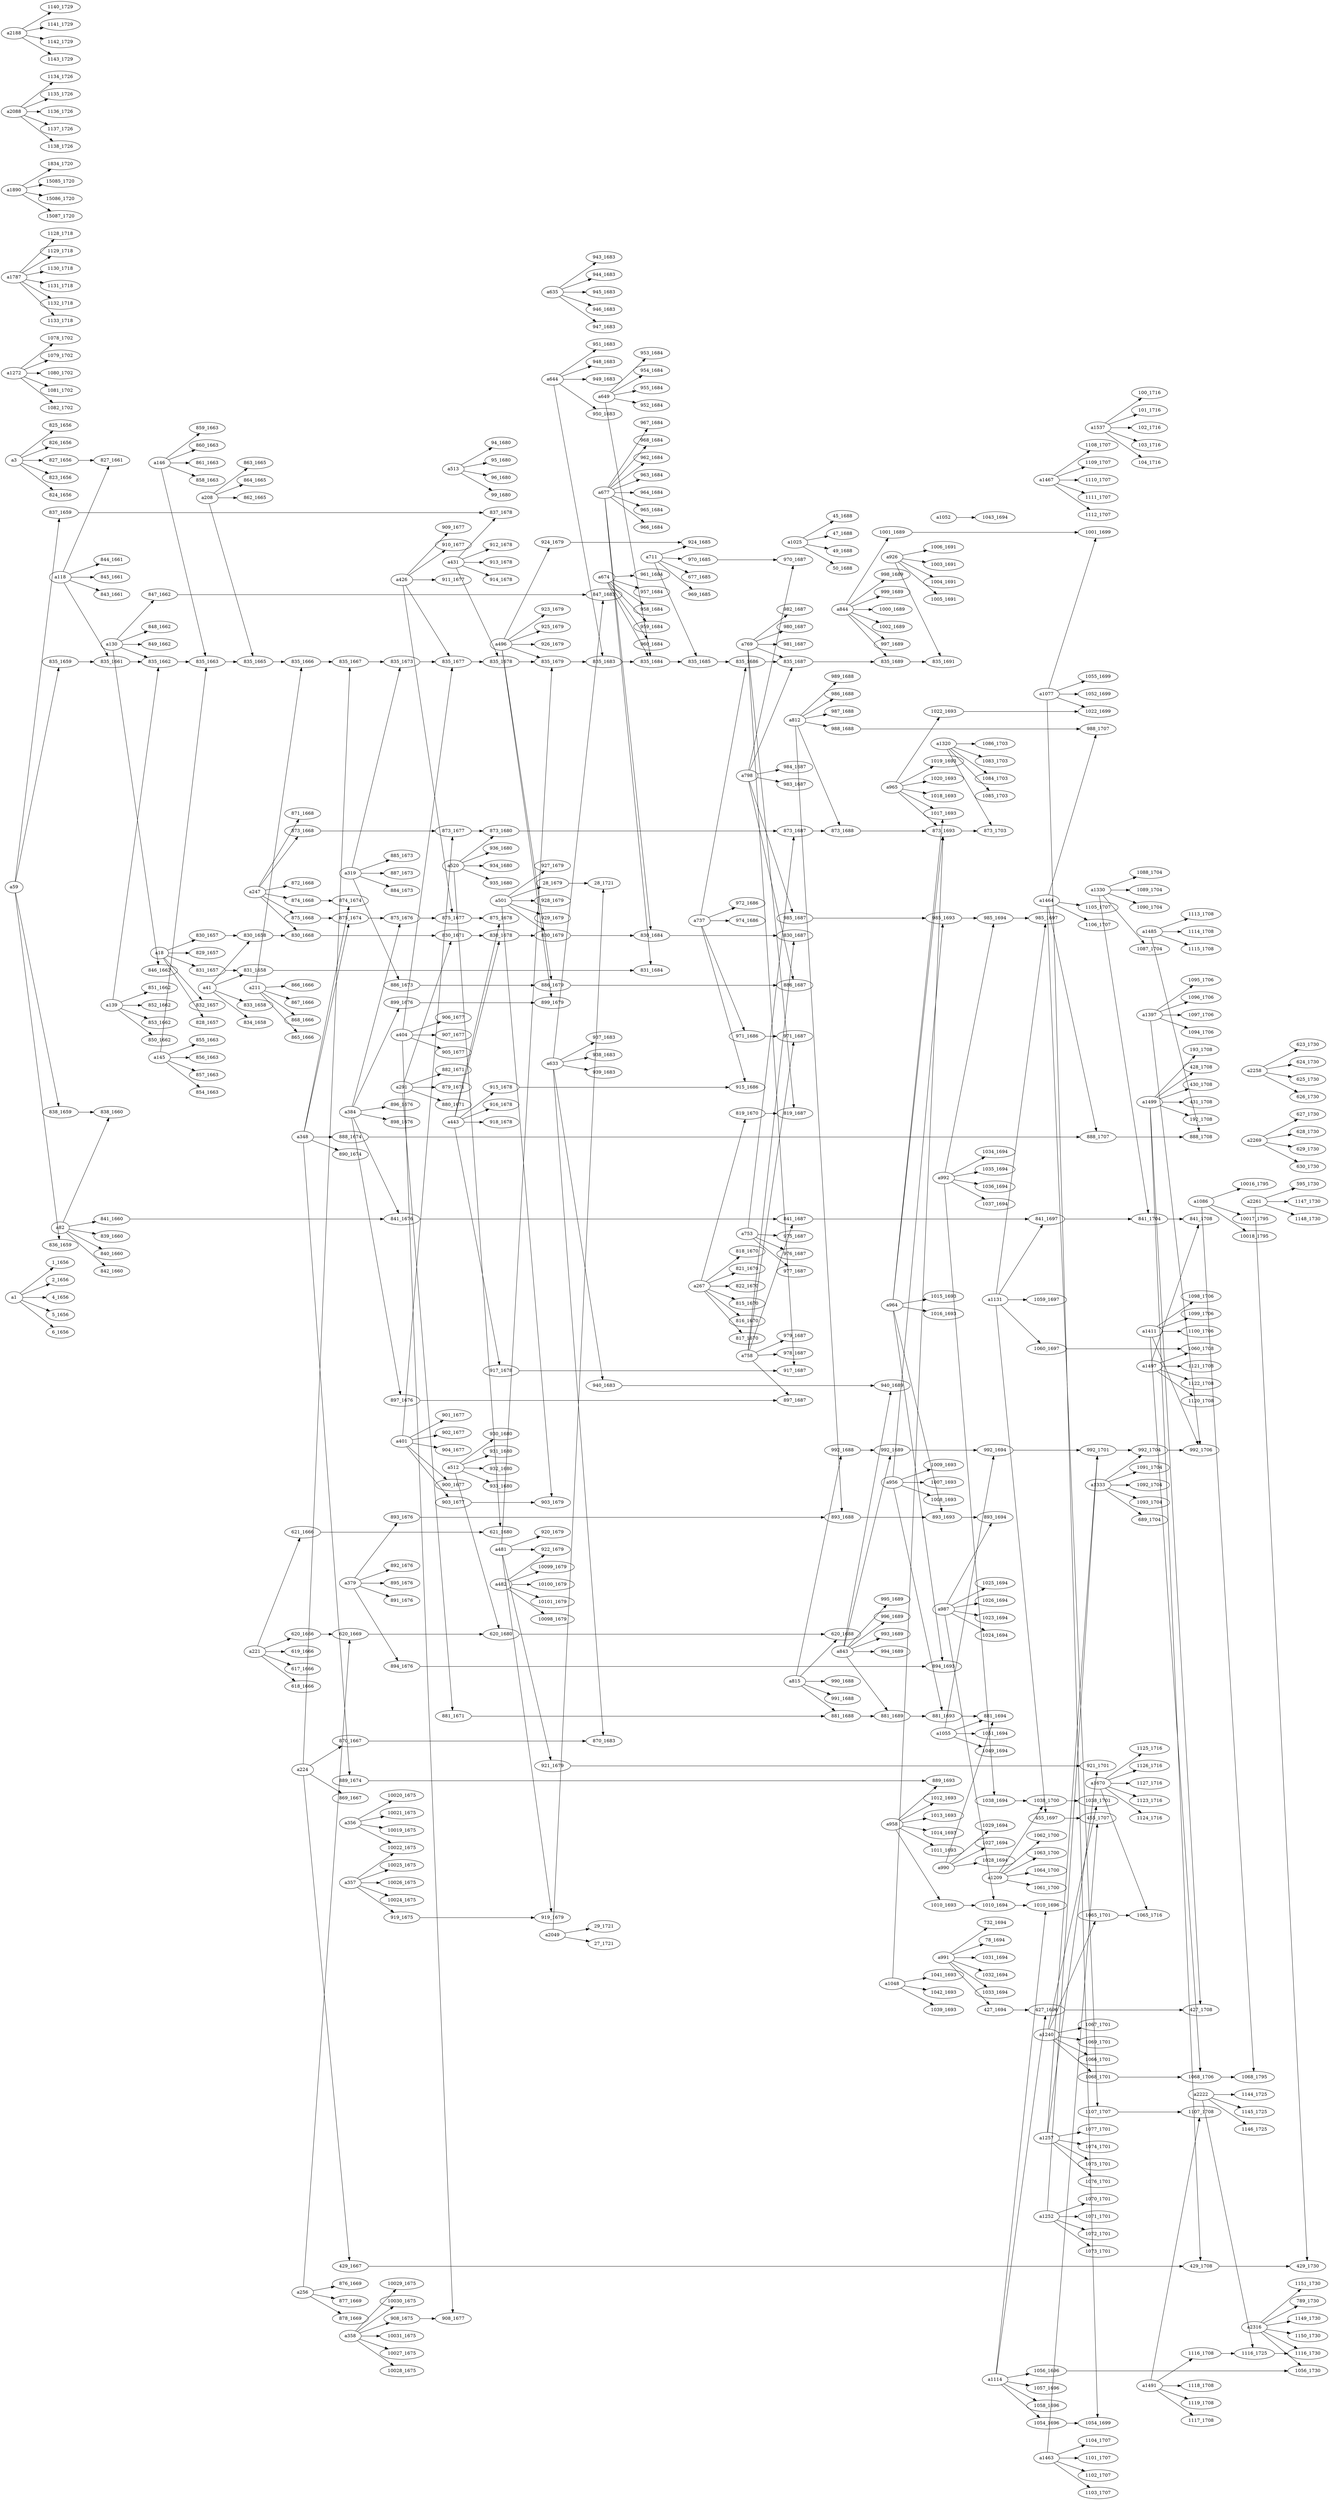 digraph G {
rankdir=LR;
splines=false;
a1 -> "1_1656";
a1 -> "2_1656";
a1 -> "4_1656";
a1 -> "5_1656";
a1 -> "6_1656";
a3 -> "823_1656";
a3 -> "824_1656";
a3 -> "825_1656";
a3 -> "826_1656";
a3 -> "827_1656";
subgraph  {
rank=same;
a1;
a3;
}

subgraph  {
rank=same;
"1_1656" [group=1];
"2_1656" [group=2];
"4_1656" [group=4];
"5_1656" [group=5];
"6_1656" [group=6];
"823_1656" [group=823];
"824_1656" [group=824];
"825_1656" [group=825];
"826_1656" [group=826];
"827_1656" [group=827];
}

a18 -> "828_1657";
a18 -> "829_1657";
a18 -> "830_1657";
a18 -> "831_1657";
a18 -> "832_1657";
subgraph  {
rank=same;
a18;
}

subgraph  {
rank=same;
"828_1657" [group=828];
"829_1657" [group=829];
"830_1657" [group=830];
"831_1657" [group=831];
"832_1657" [group=832];
}

a41 -> "830_1658";
a41 -> "831_1658";
a41 -> "833_1658";
a41 -> "834_1658";
subgraph  {
rank=same;
a41;
}

subgraph  {
rank=same;
"830_1658" [group=830];
"831_1658" [group=831];
"833_1658" [group=833];
"834_1658" [group=834];
}

a59 -> "835_1659";
a59 -> "836_1659";
a59 -> "837_1659";
a59 -> "838_1659";
subgraph  {
rank=same;
a59;
}

subgraph  {
rank=same;
"835_1659" [group=835];
"836_1659" [group=836];
"837_1659" [group=837];
"838_1659" [group=838];
}

a82 -> "838_1660";
a82 -> "839_1660";
a82 -> "840_1660";
a82 -> "841_1660";
a82 -> "842_1660";
subgraph  {
rank=same;
a82;
}

subgraph  {
rank=same;
"838_1660" [group=838];
"839_1660" [group=839];
"840_1660" [group=840];
"841_1660" [group=841];
"842_1660" [group=842];
}

a118 -> "827_1661";
a118 -> "835_1661";
a118 -> "843_1661";
a118 -> "844_1661";
a118 -> "845_1661";
subgraph  {
rank=same;
a118;
}

subgraph  {
rank=same;
"827_1661" [group=827];
"835_1661" [group=835];
"843_1661" [group=843];
"844_1661" [group=844];
"845_1661" [group=845];
}

a139 -> "835_1662";
a139 -> "850_1662";
a139 -> "851_1662";
a139 -> "852_1662";
a139 -> "853_1662";
a130 -> "835_1662";
a130 -> "846_1662";
a130 -> "847_1662";
a130 -> "848_1662";
a130 -> "849_1662";
subgraph  {
rank=same;
a139;
a130;
}

subgraph  {
rank=same;
"835_1662" [group=835];
"850_1662" [group=850];
"851_1662" [group=851];
"852_1662" [group=852];
"853_1662" [group=853];
"835_1662" [group=835];
"846_1662" [group=846];
"847_1662" [group=847];
"848_1662" [group=848];
"849_1662" [group=849];
}

a146 -> "835_1663";
a146 -> "858_1663";
a146 -> "859_1663";
a146 -> "860_1663";
a146 -> "861_1663";
a145 -> "835_1663";
a145 -> "854_1663";
a145 -> "855_1663";
a145 -> "856_1663";
a145 -> "857_1663";
subgraph  {
rank=same;
a146;
a145;
}

subgraph  {
rank=same;
"835_1663" [group=835];
"858_1663" [group=858];
"859_1663" [group=859];
"860_1663" [group=860];
"861_1663" [group=861];
"835_1663" [group=835];
"854_1663" [group=854];
"855_1663" [group=855];
"856_1663" [group=856];
"857_1663" [group=857];
}

a208 -> "835_1665";
a208 -> "862_1665";
a208 -> "863_1665";
a208 -> "864_1665";
subgraph  {
rank=same;
a208;
}

subgraph  {
rank=same;
"835_1665" [group=835];
"862_1665" [group=862];
"863_1665" [group=863];
"864_1665" [group=864];
}

a211 -> "835_1666";
a211 -> "865_1666";
a211 -> "866_1666";
a211 -> "867_1666";
a211 -> "868_1666";
a221 -> "617_1666";
a221 -> "618_1666";
a221 -> "619_1666";
a221 -> "620_1666";
a221 -> "621_1666";
subgraph  {
rank=same;
a211;
a221;
}

subgraph  {
rank=same;
"835_1666" [group=835];
"865_1666" [group=865];
"866_1666" [group=866];
"867_1666" [group=867];
"868_1666" [group=868];
"617_1666" [group=617];
"618_1666" [group=618];
"619_1666" [group=619];
"620_1666" [group=620];
"621_1666" [group=621];
}

a224 -> "835_1667";
a224 -> "429_1667";
a224 -> "869_1667";
a224 -> "870_1667";
subgraph  {
rank=same;
a224;
}

subgraph  {
rank=same;
"835_1667" [group=835];
"429_1667" [group=429];
"869_1667" [group=869];
"870_1667" [group=870];
}

a247 -> "830_1668";
a247 -> "871_1668";
a247 -> "872_1668";
a247 -> "873_1668";
a247 -> "874_1668";
a247 -> "875_1668";
subgraph  {
rank=same;
a247;
}

subgraph  {
rank=same;
"830_1668" [group=830];
"871_1668" [group=871];
"872_1668" [group=872];
"873_1668" [group=873];
"874_1668" [group=874];
"875_1668" [group=875];
}

a256 -> "620_1669";
a256 -> "876_1669";
a256 -> "877_1669";
a256 -> "878_1669";
subgraph  {
rank=same;
a256;
}

subgraph  {
rank=same;
"620_1669" [group=620];
"876_1669" [group=876];
"877_1669" [group=877];
"878_1669" [group=878];
}

a267 -> "815_1670";
a267 -> "816_1670";
a267 -> "817_1670";
a267 -> "818_1670";
a267 -> "819_1670";
a267 -> "821_1670";
a267 -> "822_1670";
subgraph  {
rank=same;
a267;
}

subgraph  {
rank=same;
"815_1670" [group=815];
"816_1670" [group=816];
"817_1670" [group=817];
"818_1670" [group=818];
"819_1670" [group=819];
"821_1670" [group=821];
"822_1670" [group=822];
}

a291 -> "830_1671";
a291 -> "879_1671";
a291 -> "880_1671";
a291 -> "881_1671";
a291 -> "882_1671";
subgraph  {
rank=same;
a291;
}

subgraph  {
rank=same;
"830_1671" [group=830];
"879_1671" [group=879];
"880_1671" [group=880];
"881_1671" [group=881];
"882_1671" [group=882];
}

a319 -> "835_1673";
a319 -> "884_1673";
a319 -> "885_1673";
a319 -> "886_1673";
a319 -> "887_1673";
subgraph  {
rank=same;
a319;
}

subgraph  {
rank=same;
"835_1673" [group=835];
"884_1673" [group=884];
"885_1673" [group=885];
"886_1673" [group=886];
"887_1673" [group=887];
}

a348 -> "874_1674";
a348 -> "875_1674";
a348 -> "888_1674";
a348 -> "889_1674";
a348 -> "890_1674";
subgraph  {
rank=same;
a348;
}

subgraph  {
rank=same;
"874_1674" [group=874];
"875_1674" [group=875];
"888_1674" [group=888];
"889_1674" [group=889];
"890_1674" [group=890];
}

a357 -> "10022_1675";
a357 -> "10024_1675";
a357 -> "10025_1675";
a357 -> "919_1675";
a357 -> "10026_1675";
a358 -> "10027_1675";
a358 -> "10028_1675";
a358 -> "10029_1675";
a358 -> "10030_1675";
a358 -> "10031_1675";
a358 -> "908_1675";
a356 -> "10019_1675";
a356 -> "10020_1675";
a356 -> "10021_1675";
a356 -> "10022_1675";
subgraph  {
rank=same;
a357;
a358;
a356;
}

subgraph  {
rank=same;
"10022_1675" [group=10022];
"10024_1675" [group=10024];
"10025_1675" [group=10025];
"919_1675" [group=919];
"10026_1675" [group=10026];
"10027_1675" [group=10027];
"10028_1675" [group=10028];
"10029_1675" [group=10029];
"10030_1675" [group=10030];
"10031_1675" [group=10031];
"908_1675" [group=908];
"10019_1675" [group=10019];
"10020_1675" [group=10020];
"10021_1675" [group=10021];
"10022_1675" [group=10022];
}

a379 -> "891_1676";
a379 -> "892_1676";
a379 -> "893_1676";
a379 -> "894_1676";
a379 -> "895_1676";
a384 -> "841_1676";
a384 -> "875_1676";
a384 -> "896_1676";
a384 -> "897_1676";
a384 -> "898_1676";
a384 -> "899_1676";
subgraph  {
rank=same;
a379;
a384;
}

subgraph  {
rank=same;
"891_1676" [group=891];
"892_1676" [group=892];
"893_1676" [group=893];
"894_1676" [group=894];
"895_1676" [group=895];
"841_1676" [group=841];
"875_1676" [group=875];
"896_1676" [group=896];
"897_1676" [group=897];
"898_1676" [group=898];
"899_1676" [group=899];
}

a401 -> "873_1677";
a401 -> "900_1677";
a401 -> "901_1677";
a401 -> "902_1677";
a401 -> "903_1677";
a401 -> "904_1677";
a426 -> "835_1677";
a426 -> "875_1677";
a426 -> "909_1677";
a426 -> "910_1677";
a426 -> "911_1677";
a404 -> "835_1677";
a404 -> "908_1677";
a404 -> "905_1677";
a404 -> "906_1677";
a404 -> "907_1677";
subgraph  {
rank=same;
a401;
a426;
a404;
}

subgraph  {
rank=same;
"873_1677" [group=873];
"900_1677" [group=900];
"901_1677" [group=901];
"902_1677" [group=902];
"903_1677" [group=903];
"904_1677" [group=904];
"835_1677" [group=835];
"875_1677" [group=875];
"909_1677" [group=909];
"910_1677" [group=910];
"911_1677" [group=911];
"835_1677" [group=835];
"908_1677" [group=908];
"905_1677" [group=905];
"906_1677" [group=906];
"907_1677" [group=907];
}

a443 -> "830_1678";
a443 -> "875_1678";
a443 -> "915_1678";
a443 -> "916_1678";
a443 -> "917_1678";
a443 -> "918_1678";
a431 -> "835_1678";
a431 -> "837_1678";
a431 -> "912_1678";
a431 -> "913_1678";
a431 -> "914_1678";
subgraph  {
rank=same;
a443;
a431;
}

subgraph  {
rank=same;
"830_1678" [group=830];
"875_1678" [group=875];
"915_1678" [group=915];
"916_1678" [group=916];
"917_1678" [group=917];
"918_1678" [group=918];
"835_1678" [group=835];
"837_1678" [group=837];
"912_1678" [group=912];
"913_1678" [group=913];
"914_1678" [group=914];
}

a481 -> "835_1679";
a481 -> "919_1679";
a481 -> "920_1679";
a481 -> "921_1679";
a481 -> "922_1679";
a501 -> "830_1679";
a501 -> "903_1679";
a501 -> "927_1679";
a501 -> "28_1679";
a501 -> "928_1679";
a501 -> "929_1679";
a496 -> "835_1679";
a496 -> "886_1679";
a496 -> "899_1679";
a496 -> "923_1679";
a496 -> "924_1679";
a496 -> "925_1679";
a496 -> "926_1679";
a482 -> "922_1679";
a482 -> "10098_1679";
a482 -> "10099_1679";
a482 -> "10100_1679";
a482 -> "10101_1679";
subgraph  {
rank=same;
a481;
a501;
a496;
a482;
}

subgraph  {
rank=same;
"835_1679" [group=835];
"919_1679" [group=919];
"920_1679" [group=920];
"921_1679" [group=921];
"922_1679" [group=922];
"830_1679" [group=830];
"903_1679" [group=903];
"927_1679" [group=927];
"28_1679" [group=28];
"928_1679" [group=928];
"929_1679" [group=929];
"835_1679" [group=835];
"886_1679" [group=886];
"899_1679" [group=899];
"923_1679" [group=923];
"924_1679" [group=924];
"925_1679" [group=925];
"926_1679" [group=926];
"922_1679" [group=922];
"10098_1679" [group=10098];
"10099_1679" [group=10099];
"10100_1679" [group=10100];
"10101_1679" [group=10101];
}

a512 -> "620_1680";
a512 -> "930_1680";
a512 -> "931_1680";
a512 -> "932_1680";
a512 -> "933_1680";
a520 -> "621_1680";
a520 -> "873_1680";
a520 -> "934_1680";
a520 -> "935_1680";
a520 -> "936_1680";
a513 -> "94_1680";
a513 -> "95_1680";
a513 -> "96_1680";
a513 -> "99_1680";
subgraph  {
rank=same;
a512;
a520;
a513;
}

subgraph  {
rank=same;
"620_1680" [group=620];
"930_1680" [group=930];
"931_1680" [group=931];
"932_1680" [group=932];
"933_1680" [group=933];
"621_1680" [group=621];
"873_1680" [group=873];
"934_1680" [group=934];
"935_1680" [group=935];
"936_1680" [group=936];
"94_1680" [group=94];
"95_1680" [group=95];
"96_1680" [group=96];
"99_1680" [group=99];
}

a644 -> "835_1683";
a644 -> "948_1683";
a644 -> "949_1683";
a644 -> "950_1683";
a644 -> "951_1683";
a635 -> "943_1683";
a635 -> "944_1683";
a635 -> "945_1683";
a635 -> "946_1683";
a635 -> "947_1683";
a633 -> "847_1683";
a633 -> "870_1683";
a633 -> "937_1683";
a633 -> "938_1683";
a633 -> "939_1683";
a633 -> "940_1683";
subgraph  {
rank=same;
a644;
a635;
a633;
}

subgraph  {
rank=same;
"835_1683" [group=835];
"948_1683" [group=948];
"949_1683" [group=949];
"950_1683" [group=950];
"951_1683" [group=951];
"943_1683" [group=943];
"944_1683" [group=944];
"945_1683" [group=945];
"946_1683" [group=946];
"947_1683" [group=947];
"847_1683" [group=847];
"870_1683" [group=870];
"937_1683" [group=937];
"938_1683" [group=938];
"939_1683" [group=939];
"940_1683" [group=940];
}

a649 -> "835_1684";
a649 -> "952_1684";
a649 -> "953_1684";
a649 -> "954_1684";
a649 -> "955_1684";
a674 -> "835_1684";
a674 -> "957_1684";
a674 -> "958_1684";
a674 -> "959_1684";
a674 -> "960_1684";
a674 -> "961_1684";
a677 -> "830_1684";
a677 -> "831_1684";
a677 -> "962_1684";
a677 -> "963_1684";
a677 -> "964_1684";
a677 -> "965_1684";
a677 -> "966_1684";
a677 -> "967_1684";
a677 -> "968_1684";
subgraph  {
rank=same;
a649;
a674;
a677;
}

subgraph  {
rank=same;
"835_1684" [group=835];
"952_1684" [group=952];
"953_1684" [group=953];
"954_1684" [group=954];
"955_1684" [group=955];
"835_1684" [group=835];
"957_1684" [group=957];
"958_1684" [group=958];
"959_1684" [group=959];
"960_1684" [group=960];
"961_1684" [group=961];
"830_1684" [group=830];
"831_1684" [group=831];
"962_1684" [group=962];
"963_1684" [group=963];
"964_1684" [group=964];
"965_1684" [group=965];
"966_1684" [group=966];
"967_1684" [group=967];
"968_1684" [group=968];
}

a711 -> "835_1685";
a711 -> "924_1685";
a711 -> "969_1685";
a711 -> "970_1685";
a711 -> "677_1685";
subgraph  {
rank=same;
a711;
}

subgraph  {
rank=same;
"835_1685" [group=835];
"924_1685" [group=924];
"969_1685" [group=969];
"970_1685" [group=970];
"677_1685" [group=677];
}

a737 -> "835_1686";
a737 -> "915_1686";
a737 -> "971_1686";
a737 -> "972_1686";
a737 -> "974_1686";
subgraph  {
rank=same;
a737;
}

subgraph  {
rank=same;
"835_1686" [group=835];
"915_1686" [group=915];
"971_1686" [group=971];
"972_1686" [group=972];
"974_1686" [group=974];
}

a769 -> "835_1687";
a769 -> "819_1687";
a769 -> "917_1687";
a769 -> "980_1687";
a769 -> "981_1687";
a769 -> "982_1687";
a753 -> "873_1687";
a753 -> "975_1687";
a753 -> "976_1687";
a753 -> "977_1687";
a758 -> "830_1687";
a758 -> "841_1687";
a758 -> "897_1687";
a758 -> "971_1687";
a758 -> "978_1687";
a758 -> "979_1687";
a798 -> "835_1687";
a798 -> "886_1687";
a798 -> "970_1687";
a798 -> "983_1687";
a798 -> "984_1687";
a798 -> "985_1687";
subgraph  {
rank=same;
a769;
a753;
a758;
a798;
}

subgraph  {
rank=same;
"835_1687" [group=835];
"819_1687" [group=819];
"917_1687" [group=917];
"980_1687" [group=980];
"981_1687" [group=981];
"982_1687" [group=982];
"873_1687" [group=873];
"975_1687" [group=975];
"976_1687" [group=976];
"977_1687" [group=977];
"830_1687" [group=830];
"841_1687" [group=841];
"897_1687" [group=897];
"971_1687" [group=971];
"978_1687" [group=978];
"979_1687" [group=979];
"835_1687" [group=835];
"886_1687" [group=886];
"970_1687" [group=970];
"983_1687" [group=983];
"984_1687" [group=984];
"985_1687" [group=985];
}

a812 -> "873_1688";
a812 -> "893_1688";
a812 -> "986_1688";
a812 -> "987_1688";
a812 -> "988_1688";
a812 -> "989_1688";
a1025 -> "45_1688";
a1025 -> "47_1688";
a1025 -> "49_1688";
a1025 -> "50_1688";
a815 -> "620_1688";
a815 -> "881_1688";
a815 -> "990_1688";
a815 -> "991_1688";
a815 -> "992_1688";
subgraph  {
rank=same;
a812;
a1025;
a815;
}

subgraph  {
rank=same;
"873_1688" [group=873];
"893_1688" [group=893];
"986_1688" [group=986];
"987_1688" [group=987];
"988_1688" [group=988];
"989_1688" [group=989];
"45_1688" [group=45];
"47_1688" [group=47];
"49_1688" [group=49];
"50_1688" [group=50];
"620_1688" [group=620];
"881_1688" [group=881];
"990_1688" [group=990];
"991_1688" [group=991];
"992_1688" [group=992];
}

a843 -> "881_1689";
a843 -> "940_1689";
a843 -> "992_1689";
a843 -> "993_1689";
a843 -> "994_1689";
a843 -> "995_1689";
a843 -> "996_1689";
a844 -> "835_1689";
a844 -> "997_1689";
a844 -> "998_1689";
a844 -> "999_1689";
a844 -> "1000_1689";
a844 -> "1001_1689";
a844 -> "1002_1689";
subgraph  {
rank=same;
a843;
a844;
}

subgraph  {
rank=same;
"881_1689" [group=881];
"940_1689" [group=940];
"992_1689" [group=992];
"993_1689" [group=993];
"994_1689" [group=994];
"995_1689" [group=995];
"996_1689" [group=996];
"835_1689" [group=835];
"997_1689" [group=997];
"998_1689" [group=998];
"999_1689" [group=999];
"1000_1689" [group=1000];
"1001_1689" [group=1001];
"1002_1689" [group=1002];
}

a926 -> "835_1691";
a926 -> "1003_1691";
a926 -> "1004_1691";
a926 -> "1005_1691";
a926 -> "1006_1691";
subgraph  {
rank=same;
a926;
}

subgraph  {
rank=same;
"835_1691" [group=835];
"1003_1691" [group=1003];
"1004_1691" [group=1004];
"1005_1691" [group=1005];
"1006_1691" [group=1006];
}

a965 -> "873_1693";
a965 -> "1017_1693";
a965 -> "1018_1693";
a965 -> "1019_1693";
a965 -> "1020_1693";
a965 -> "1022_1693";
a956 -> "881_1693";
a956 -> "985_1693";
a956 -> "1007_1693";
a956 -> "1008_1693";
a956 -> "1009_1693";
a964 -> "873_1693";
a964 -> "893_1693";
a964 -> "894_1693";
a964 -> "1015_1693";
a964 -> "1016_1693";
a964 -> "1017_1693";
a958 -> "889_1693";
a958 -> "1010_1693";
a958 -> "1011_1693";
a958 -> "1012_1693";
a958 -> "1013_1693";
a958 -> "1014_1693";
a1048 -> "873_1693";
a1048 -> "1039_1693";
a1048 -> "1041_1693";
a1048 -> "1042_1693";
subgraph  {
rank=same;
a965;
a956;
a964;
a958;
a1048;
}

subgraph  {
rank=same;
"873_1693" [group=873];
"1017_1693" [group=1017];
"1018_1693" [group=1018];
"1019_1693" [group=1019];
"1020_1693" [group=1020];
"1022_1693" [group=1022];
"881_1693" [group=881];
"985_1693" [group=985];
"1007_1693" [group=1007];
"1008_1693" [group=1008];
"1009_1693" [group=1009];
"873_1693" [group=873];
"893_1693" [group=893];
"894_1693" [group=894];
"1015_1693" [group=1015];
"1016_1693" [group=1016];
"1017_1693" [group=1017];
"889_1693" [group=889];
"1010_1693" [group=1010];
"1011_1693" [group=1011];
"1012_1693" [group=1012];
"1013_1693" [group=1013];
"1014_1693" [group=1014];
"873_1693" [group=873];
"1039_1693" [group=1039];
"1041_1693" [group=1041];
"1042_1693" [group=1042];
}

a1055 -> "881_1694";
a1055 -> "992_1694";
a1055 -> "1049_1694";
a1055 -> "1051_1694";
a990 -> "881_1694";
a990 -> "1027_1694";
a990 -> "1028_1694";
a990 -> "1029_1694";
a987 -> "893_1694";
a987 -> "1010_1694";
a987 -> "1023_1694";
a987 -> "1024_1694";
a987 -> "1025_1694";
a987 -> "1026_1694";
a991 -> "732_1694";
a991 -> "78_1694";
a991 -> "1031_1694";
a991 -> "1032_1694";
a991 -> "1033_1694";
a991 -> "427_1694";
a1052 -> "1043_1694";
a992 -> "985_1694";
a992 -> "1034_1694";
a992 -> "1035_1694";
a992 -> "1036_1694";
a992 -> "1037_1694";
a992 -> "1038_1694";
subgraph  {
rank=same;
a1055;
a990;
a987;
a991;
a1052;
a992;
}

subgraph  {
rank=same;
"881_1694" [group=881];
"992_1694" [group=992];
"1049_1694" [group=1049];
"1051_1694" [group=1051];
"881_1694" [group=881];
"1027_1694" [group=1027];
"1028_1694" [group=1028];
"1029_1694" [group=1029];
"893_1694" [group=893];
"1010_1694" [group=1010];
"1023_1694" [group=1023];
"1024_1694" [group=1024];
"1025_1694" [group=1025];
"1026_1694" [group=1026];
"732_1694" [group=732];
"78_1694" [group=78];
"1031_1694" [group=1031];
"1032_1694" [group=1032];
"1033_1694" [group=1033];
"427_1694" [group=427];
"1043_1694" [group=1043];
"985_1694" [group=985];
"1034_1694" [group=1034];
"1035_1694" [group=1035];
"1036_1694" [group=1036];
"1037_1694" [group=1037];
"1038_1694" [group=1038];
}

a1077 -> "1001_1699";
a1077 -> "1022_1699";
a1077 -> "1052_1699";
a1077 -> "1054_1699";
a1077 -> "1055_1699";
subgraph  {
rank=same;
a1077;
}

subgraph  {
rank=same;
"1001_1699" [group=1001];
"1022_1699" [group=1022];
"1052_1699" [group=1052];
"1054_1699" [group=1054];
"1055_1699" [group=1055];
}

a1086 -> "10016_1795";
a1086 -> "10017_1795";
a1086 -> "10018_1795";
a1086 -> "1068_1795";
subgraph  {
rank=same;
a1086;
}

subgraph  {
rank=same;
"10016_1795" [group=10016];
"10017_1795" [group=10017];
"10018_1795" [group=10018];
"1068_1795" [group=1068];
}

a1114 -> "1010_1696";
a1114 -> "427_1696";
a1114 -> "1054_1696";
a1114 -> "1056_1696";
a1114 -> "1057_1696";
a1114 -> "1058_1696";
subgraph  {
rank=same;
a1114;
}

subgraph  {
rank=same;
"1010_1696" [group=1010];
"427_1696" [group=427];
"1054_1696" [group=1054];
"1056_1696" [group=1056];
"1057_1696" [group=1057];
"1058_1696" [group=1058];
}

a1131 -> "841_1697";
a1131 -> "985_1697";
a1131 -> "1059_1697";
a1131 -> "455_1697";
a1131 -> "1060_1697";
subgraph  {
rank=same;
a1131;
}

subgraph  {
rank=same;
"841_1697" [group=841];
"985_1697" [group=985];
"1059_1697" [group=1059];
"455_1697" [group=455];
"1060_1697" [group=1060];
}

a1209 -> "1038_1700";
a1209 -> "1061_1700";
a1209 -> "1062_1700";
a1209 -> "1063_1700";
a1209 -> "1064_1700";
subgraph  {
rank=same;
a1209;
}

subgraph  {
rank=same;
"1038_1700" [group=1038];
"1061_1700" [group=1061];
"1062_1700" [group=1062];
"1063_1700" [group=1063];
"1064_1700" [group=1064];
}

a1240 -> "1038_1701";
a1240 -> "1068_1701";
a1240 -> "1065_1701";
a1240 -> "1066_1701";
a1240 -> "1067_1701";
a1240 -> "1069_1701";
a1257 -> "921_1701";
a1257 -> "992_1701";
a1257 -> "1074_1701";
a1257 -> "1075_1701";
a1257 -> "1076_1701";
a1257 -> "1077_1701";
a1252 -> "992_1701";
a1252 -> "1070_1701";
a1252 -> "1071_1701";
a1252 -> "1072_1701";
a1252 -> "1073_1701";
subgraph  {
rank=same;
a1240;
a1257;
a1252;
}

subgraph  {
rank=same;
"1038_1701" [group=1038];
"1068_1701" [group=1068];
"1065_1701" [group=1065];
"1066_1701" [group=1066];
"1067_1701" [group=1067];
"1069_1701" [group=1069];
"921_1701" [group=921];
"992_1701" [group=992];
"1074_1701" [group=1074];
"1075_1701" [group=1075];
"1076_1701" [group=1076];
"1077_1701" [group=1077];
"992_1701" [group=992];
"1070_1701" [group=1070];
"1071_1701" [group=1071];
"1072_1701" [group=1072];
"1073_1701" [group=1073];
}

a1272 -> "1078_1702";
a1272 -> "1079_1702";
a1272 -> "1080_1702";
a1272 -> "1081_1702";
a1272 -> "1082_1702";
subgraph  {
rank=same;
a1272;
}

subgraph  {
rank=same;
"1078_1702" [group=1078];
"1079_1702" [group=1079];
"1080_1702" [group=1080];
"1081_1702" [group=1081];
"1082_1702" [group=1082];
}

a1320 -> "873_1703";
a1320 -> "1083_1703";
a1320 -> "1084_1703";
a1320 -> "1085_1703";
a1320 -> "1086_1703";
subgraph  {
rank=same;
a1320;
}

subgraph  {
rank=same;
"873_1703" [group=873];
"1083_1703" [group=1083];
"1084_1703" [group=1084];
"1085_1703" [group=1085];
"1086_1703" [group=1086];
}

a1333 -> "992_1704";
a1333 -> "689_1704";
a1333 -> "1091_1704";
a1333 -> "1092_1704";
a1333 -> "1093_1704";
a1330 -> "841_1704";
a1330 -> "1087_1704";
a1330 -> "1088_1704";
a1330 -> "1089_1704";
a1330 -> "1090_1704";
subgraph  {
rank=same;
a1333;
a1330;
}

subgraph  {
rank=same;
"992_1704" [group=992];
"689_1704" [group=689];
"1091_1704" [group=1091];
"1092_1704" [group=1092];
"1093_1704" [group=1093];
"841_1704" [group=841];
"1087_1704" [group=1087];
"1088_1704" [group=1088];
"1089_1704" [group=1089];
"1090_1704" [group=1090];
}

a1397 -> "992_1706";
a1397 -> "1094_1706";
a1397 -> "1095_1706";
a1397 -> "1096_1706";
a1397 -> "1097_1706";
a1411 -> "992_1706";
a1411 -> "1068_1706";
a1411 -> "1098_1706";
a1411 -> "1099_1706";
a1411 -> "1100_1706";
subgraph  {
rank=same;
a1397;
a1411;
}

subgraph  {
rank=same;
"992_1706" [group=992];
"1094_1706" [group=1094];
"1095_1706" [group=1095];
"1096_1706" [group=1096];
"1097_1706" [group=1097];
"992_1706" [group=992];
"1068_1706" [group=1068];
"1098_1706" [group=1098];
"1099_1706" [group=1099];
"1100_1706" [group=1100];
}

a1467 -> "1108_1707";
a1467 -> "1109_1707";
a1467 -> "1110_1707";
a1467 -> "1111_1707";
a1467 -> "1112_1707";
a1463 -> "455_1707";
a1463 -> "1101_1707";
a1463 -> "1102_1707";
a1463 -> "1103_1707";
a1463 -> "1104_1707";
a1464 -> "888_1707";
a1464 -> "988_1707";
a1464 -> "1105_1707";
a1464 -> "1106_1707";
a1464 -> "1107_1707";
subgraph  {
rank=same;
a1467;
a1463;
a1464;
}

subgraph  {
rank=same;
"1108_1707" [group=1108];
"1109_1707" [group=1109];
"1110_1707" [group=1110];
"1111_1707" [group=1111];
"1112_1707" [group=1112];
"455_1707" [group=455];
"1101_1707" [group=1101];
"1102_1707" [group=1102];
"1103_1707" [group=1103];
"1104_1707" [group=1104];
"888_1707" [group=888];
"988_1707" [group=988];
"1105_1707" [group=1105];
"1106_1707" [group=1106];
"1107_1707" [group=1107];
}

a1485 -> "888_1708";
a1485 -> "1113_1708";
a1485 -> "1114_1708";
a1485 -> "1115_1708";
a1491 -> "1107_1708";
a1491 -> "1116_1708";
a1491 -> "1117_1708";
a1491 -> "1118_1708";
a1491 -> "1119_1708";
a1499 -> "429_1708";
a1499 -> "427_1708";
a1499 -> "192_1708";
a1499 -> "193_1708";
a1499 -> "428_1708";
a1499 -> "430_1708";
a1499 -> "431_1708";
a1497 -> "841_1708";
a1497 -> "1060_1708";
a1497 -> "1120_1708";
a1497 -> "1121_1708";
a1497 -> "1122_1708";
subgraph  {
rank=same;
a1485;
a1491;
a1499;
a1497;
}

subgraph  {
rank=same;
"888_1708" [group=888];
"1113_1708" [group=1113];
"1114_1708" [group=1114];
"1115_1708" [group=1115];
"1107_1708" [group=1107];
"1116_1708" [group=1116];
"1117_1708" [group=1117];
"1118_1708" [group=1118];
"1119_1708" [group=1119];
"429_1708" [group=429];
"427_1708" [group=427];
"192_1708" [group=192];
"193_1708" [group=193];
"428_1708" [group=428];
"430_1708" [group=430];
"431_1708" [group=431];
"841_1708" [group=841];
"1060_1708" [group=1060];
"1120_1708" [group=1120];
"1121_1708" [group=1121];
"1122_1708" [group=1122];
}

a1670 -> "1065_1716";
a1670 -> "1123_1716";
a1670 -> "1124_1716";
a1670 -> "1125_1716";
a1670 -> "1126_1716";
a1670 -> "1127_1716";
a1537 -> "100_1716";
a1537 -> "101_1716";
a1537 -> "102_1716";
a1537 -> "103_1716";
a1537 -> "104_1716";
subgraph  {
rank=same;
a1670;
a1537;
}

subgraph  {
rank=same;
"1065_1716" [group=1065];
"1123_1716" [group=1123];
"1124_1716" [group=1124];
"1125_1716" [group=1125];
"1126_1716" [group=1126];
"1127_1716" [group=1127];
"100_1716" [group=100];
"101_1716" [group=101];
"102_1716" [group=102];
"103_1716" [group=103];
"104_1716" [group=104];
}

a1787 -> "1128_1718";
a1787 -> "1129_1718";
a1787 -> "1130_1718";
a1787 -> "1131_1718";
a1787 -> "1132_1718";
a1787 -> "1133_1718";
subgraph  {
rank=same;
a1787;
}

subgraph  {
rank=same;
"1128_1718" [group=1128];
"1129_1718" [group=1129];
"1130_1718" [group=1130];
"1131_1718" [group=1131];
"1132_1718" [group=1132];
"1133_1718" [group=1133];
}

a1890 -> "1834_1720";
a1890 -> "15085_1720";
a1890 -> "15086_1720";
a1890 -> "15087_1720";
subgraph  {
rank=same;
a1890;
}

subgraph  {
rank=same;
"1834_1720" [group=1834];
"15085_1720" [group=15085];
"15086_1720" [group=15086];
"15087_1720" [group=15087];
}

a2049 -> "28_1721";
a2049 -> "27_1721";
a2049 -> "29_1721";
subgraph  {
rank=same;
a2049;
}

subgraph  {
rank=same;
"28_1721" [group=28];
"27_1721" [group=27];
"29_1721" [group=29];
}

a2088 -> "1134_1726";
a2088 -> "1135_1726";
a2088 -> "1136_1726";
a2088 -> "1137_1726";
a2088 -> "1138_1726";
subgraph  {
rank=same;
a2088;
}

subgraph  {
rank=same;
"1134_1726" [group=1134];
"1135_1726" [group=1135];
"1136_1726" [group=1136];
"1137_1726" [group=1137];
"1138_1726" [group=1138];
}

a2188 -> "1140_1729";
a2188 -> "1141_1729";
a2188 -> "1142_1729";
a2188 -> "1143_1729";
subgraph  {
rank=same;
a2188;
}

subgraph  {
rank=same;
"1140_1729" [group=1140];
"1141_1729" [group=1141];
"1142_1729" [group=1142];
"1143_1729" [group=1143];
}

a2222 -> "1116_1725";
a2222 -> "1144_1725";
a2222 -> "1145_1725";
a2222 -> "1146_1725";
subgraph  {
rank=same;
a2222;
}

subgraph  {
rank=same;
"1116_1725" [group=1116];
"1144_1725" [group=1144];
"1145_1725" [group=1145];
"1146_1725" [group=1146];
}

a2316 -> "1056_1730";
a2316 -> "1116_1730";
a2316 -> "1149_1730";
a2316 -> "1150_1730";
a2316 -> "1151_1730";
a2316 -> "789_1730";
a2261 -> "429_1730";
a2261 -> "595_1730";
a2261 -> "1147_1730";
a2261 -> "1148_1730";
a2269 -> "627_1730";
a2269 -> "628_1730";
a2269 -> "629_1730";
a2269 -> "630_1730";
a2258 -> "623_1730";
a2258 -> "624_1730";
a2258 -> "625_1730";
a2258 -> "626_1730";
subgraph  {
rank=same;
a2316;
a2261;
a2269;
a2258;
}

subgraph  {
rank=same;
"1056_1730" [group=1056];
"1116_1730" [group=1116];
"1149_1730" [group=1149];
"1150_1730" [group=1150];
"1151_1730" [group=1151];
"789_1730" [group=789];
"429_1730" [group=429];
"595_1730" [group=595];
"1147_1730" [group=1147];
"1148_1730" [group=1148];
"627_1730" [group=627];
"628_1730" [group=628];
"629_1730" [group=629];
"630_1730" [group=630];
"623_1730" [group=623];
"624_1730" [group=624];
"625_1730" [group=625];
"626_1730" [group=626];
}

"827_1656" -> "827_1661";
"830_1657" -> "830_1658";
"830_1658" -> "830_1668";
"830_1668" -> "830_1671";
"830_1671" -> "830_1678";
"830_1678" -> "830_1679";
"830_1679" -> "830_1684";
"830_1684" -> "830_1687";
"831_1657" -> "831_1658";
"831_1658" -> "831_1684";
"835_1659" -> "835_1661";
"835_1661" -> "835_1662";
"835_1662" -> "835_1663";
"835_1663" -> "835_1665";
"835_1665" -> "835_1666";
"835_1666" -> "835_1667";
"835_1667" -> "835_1673";
"835_1673" -> "835_1677";
"835_1677" -> "835_1678";
"835_1678" -> "835_1679";
"835_1679" -> "835_1683";
"835_1683" -> "835_1684";
"835_1684" -> "835_1685";
"835_1685" -> "835_1686";
"835_1686" -> "835_1687";
"835_1687" -> "835_1689";
"835_1689" -> "835_1691";
"837_1659" -> "837_1678";
"838_1659" -> "838_1660";
"841_1660" -> "841_1676";
"841_1676" -> "841_1687";
"841_1687" -> "841_1697";
"841_1697" -> "841_1704";
"841_1704" -> "841_1708";
"847_1662" -> "847_1683";
"620_1666" -> "620_1669";
"620_1669" -> "620_1680";
"620_1680" -> "620_1688";
"621_1666" -> "621_1680";
"429_1667" -> "429_1708";
"429_1708" -> "429_1730";
"870_1667" -> "870_1683";
"873_1668" -> "873_1677";
"873_1677" -> "873_1680";
"873_1680" -> "873_1687";
"873_1687" -> "873_1688";
"873_1688" -> "873_1693";
"873_1693" -> "873_1703";
"874_1668" -> "874_1674";
"875_1668" -> "875_1674";
"875_1674" -> "875_1676";
"875_1676" -> "875_1677";
"875_1677" -> "875_1678";
"819_1670" -> "819_1687";
"881_1671" -> "881_1688";
"881_1688" -> "881_1689";
"881_1689" -> "881_1693";
"881_1693" -> "881_1694";
"886_1673" -> "886_1679";
"886_1679" -> "886_1687";
"888_1674" -> "888_1707";
"888_1707" -> "888_1708";
"889_1674" -> "889_1693";
"919_1675" -> "919_1679";
"908_1675" -> "908_1677";
"893_1676" -> "893_1688";
"893_1688" -> "893_1693";
"893_1693" -> "893_1694";
"894_1676" -> "894_1693";
"897_1676" -> "897_1687";
"899_1676" -> "899_1679";
"903_1677" -> "903_1679";
"915_1678" -> "915_1686";
"917_1678" -> "917_1687";
"921_1679" -> "921_1701";
"924_1679" -> "924_1685";
"28_1679" -> "28_1721";
"940_1683" -> "940_1689";
"970_1685" -> "970_1687";
"971_1686" -> "971_1687";
"985_1687" -> "985_1693";
"985_1693" -> "985_1694";
"985_1694" -> "985_1697";
"988_1688" -> "988_1707";
"992_1688" -> "992_1689";
"992_1689" -> "992_1694";
"992_1694" -> "992_1701";
"992_1701" -> "992_1704";
"992_1704" -> "992_1706";
"1001_1689" -> "1001_1699";
"1010_1693" -> "1010_1694";
"1010_1694" -> "1010_1696";
"1022_1693" -> "1022_1699";
"427_1694" -> "427_1696";
"427_1696" -> "427_1708";
"1038_1694" -> "1038_1700";
"1038_1700" -> "1038_1701";
"1054_1696" -> "1054_1699";
"1068_1701" -> "1068_1706";
"1068_1706" -> "1068_1795";
"1056_1696" -> "1056_1730";
"455_1697" -> "455_1707";
"1060_1697" -> "1060_1708";
"1065_1701" -> "1065_1716";
"1107_1707" -> "1107_1708";
"1116_1708" -> "1116_1725";
"1116_1725" -> "1116_1730";
}
